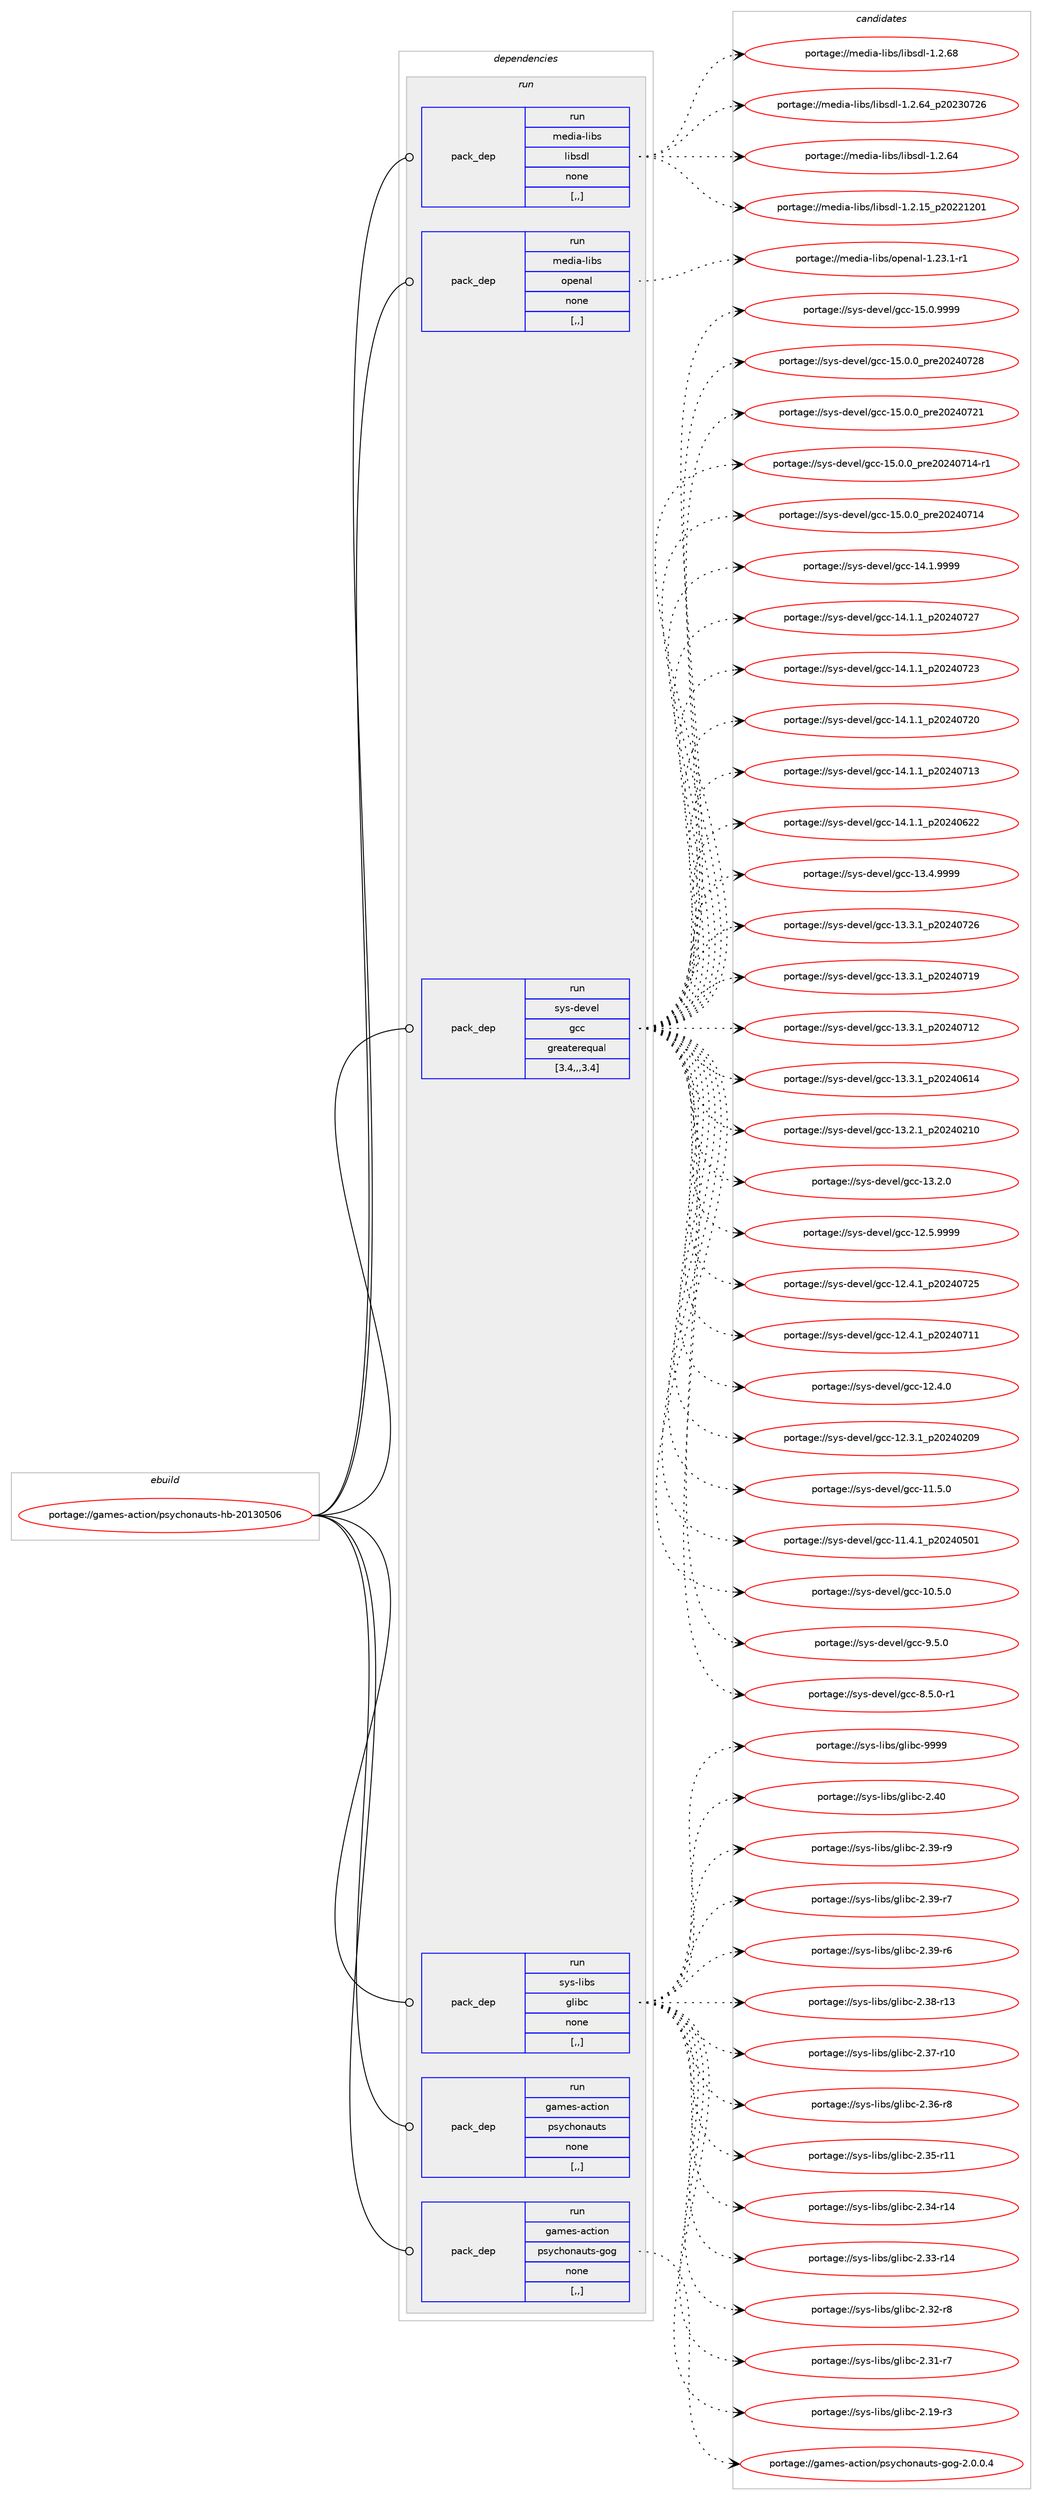 digraph prolog {

# *************
# Graph options
# *************

newrank=true;
concentrate=true;
compound=true;
graph [rankdir=LR,fontname=Helvetica,fontsize=10,ranksep=1.5];#, ranksep=2.5, nodesep=0.2];
edge  [arrowhead=vee];
node  [fontname=Helvetica,fontsize=10];

# **********
# The ebuild
# **********

subgraph cluster_leftcol {
color=gray;
label=<<i>ebuild</i>>;
id [label="portage://games-action/psychonauts-hb-20130506", color=red, width=4, href="../games-action/psychonauts-hb-20130506.svg"];
}

# ****************
# The dependencies
# ****************

subgraph cluster_midcol {
color=gray;
label=<<i>dependencies</i>>;
subgraph cluster_compile {
fillcolor="#eeeeee";
style=filled;
label=<<i>compile</i>>;
}
subgraph cluster_compileandrun {
fillcolor="#eeeeee";
style=filled;
label=<<i>compile and run</i>>;
}
subgraph cluster_run {
fillcolor="#eeeeee";
style=filled;
label=<<i>run</i>>;
subgraph pack159647 {
dependency223962 [label=<<TABLE BORDER="0" CELLBORDER="1" CELLSPACING="0" CELLPADDING="4" WIDTH="220"><TR><TD ROWSPAN="6" CELLPADDING="30">pack_dep</TD></TR><TR><TD WIDTH="110">run</TD></TR><TR><TD>media-libs</TD></TR><TR><TD>libsdl</TD></TR><TR><TD>none</TD></TR><TR><TD>[,,]</TD></TR></TABLE>>, shape=none, color=blue];
}
id:e -> dependency223962:w [weight=20,style="solid",arrowhead="odot"];
subgraph pack159648 {
dependency223963 [label=<<TABLE BORDER="0" CELLBORDER="1" CELLSPACING="0" CELLPADDING="4" WIDTH="220"><TR><TD ROWSPAN="6" CELLPADDING="30">pack_dep</TD></TR><TR><TD WIDTH="110">run</TD></TR><TR><TD>media-libs</TD></TR><TR><TD>openal</TD></TR><TR><TD>none</TD></TR><TR><TD>[,,]</TD></TR></TABLE>>, shape=none, color=blue];
}
id:e -> dependency223963:w [weight=20,style="solid",arrowhead="odot"];
subgraph pack159649 {
dependency223964 [label=<<TABLE BORDER="0" CELLBORDER="1" CELLSPACING="0" CELLPADDING="4" WIDTH="220"><TR><TD ROWSPAN="6" CELLPADDING="30">pack_dep</TD></TR><TR><TD WIDTH="110">run</TD></TR><TR><TD>sys-devel</TD></TR><TR><TD>gcc</TD></TR><TR><TD>greaterequal</TD></TR><TR><TD>[3.4,,,3.4]</TD></TR></TABLE>>, shape=none, color=blue];
}
id:e -> dependency223964:w [weight=20,style="solid",arrowhead="odot"];
subgraph pack159650 {
dependency223965 [label=<<TABLE BORDER="0" CELLBORDER="1" CELLSPACING="0" CELLPADDING="4" WIDTH="220"><TR><TD ROWSPAN="6" CELLPADDING="30">pack_dep</TD></TR><TR><TD WIDTH="110">run</TD></TR><TR><TD>sys-libs</TD></TR><TR><TD>glibc</TD></TR><TR><TD>none</TD></TR><TR><TD>[,,]</TD></TR></TABLE>>, shape=none, color=blue];
}
id:e -> dependency223965:w [weight=20,style="solid",arrowhead="odot"];
subgraph pack159651 {
dependency223966 [label=<<TABLE BORDER="0" CELLBORDER="1" CELLSPACING="0" CELLPADDING="4" WIDTH="220"><TR><TD ROWSPAN="6" CELLPADDING="30">pack_dep</TD></TR><TR><TD WIDTH="110">run</TD></TR><TR><TD>games-action</TD></TR><TR><TD>psychonauts</TD></TR><TR><TD>none</TD></TR><TR><TD>[,,]</TD></TR></TABLE>>, shape=none, color=blue];
}
id:e -> dependency223966:w [weight=20,style="solid",arrowhead="odot"];
subgraph pack159652 {
dependency223967 [label=<<TABLE BORDER="0" CELLBORDER="1" CELLSPACING="0" CELLPADDING="4" WIDTH="220"><TR><TD ROWSPAN="6" CELLPADDING="30">pack_dep</TD></TR><TR><TD WIDTH="110">run</TD></TR><TR><TD>games-action</TD></TR><TR><TD>psychonauts-gog</TD></TR><TR><TD>none</TD></TR><TR><TD>[,,]</TD></TR></TABLE>>, shape=none, color=blue];
}
id:e -> dependency223967:w [weight=20,style="solid",arrowhead="odot"];
}
}

# **************
# The candidates
# **************

subgraph cluster_choices {
rank=same;
color=gray;
label=<<i>candidates</i>>;

subgraph choice159647 {
color=black;
nodesep=1;
choice109101100105974510810598115471081059811510010845494650465456 [label="portage://media-libs/libsdl-1.2.68", color=red, width=4,href="../media-libs/libsdl-1.2.68.svg"];
choice109101100105974510810598115471081059811510010845494650465452951125048505148555054 [label="portage://media-libs/libsdl-1.2.64_p20230726", color=red, width=4,href="../media-libs/libsdl-1.2.64_p20230726.svg"];
choice109101100105974510810598115471081059811510010845494650465452 [label="portage://media-libs/libsdl-1.2.64", color=red, width=4,href="../media-libs/libsdl-1.2.64.svg"];
choice109101100105974510810598115471081059811510010845494650464953951125048505049504849 [label="portage://media-libs/libsdl-1.2.15_p20221201", color=red, width=4,href="../media-libs/libsdl-1.2.15_p20221201.svg"];
dependency223962:e -> choice109101100105974510810598115471081059811510010845494650465456:w [style=dotted,weight="100"];
dependency223962:e -> choice109101100105974510810598115471081059811510010845494650465452951125048505148555054:w [style=dotted,weight="100"];
dependency223962:e -> choice109101100105974510810598115471081059811510010845494650465452:w [style=dotted,weight="100"];
dependency223962:e -> choice109101100105974510810598115471081059811510010845494650464953951125048505049504849:w [style=dotted,weight="100"];
}
subgraph choice159648 {
color=black;
nodesep=1;
choice1091011001059745108105981154711111210111097108454946505146494511449 [label="portage://media-libs/openal-1.23.1-r1", color=red, width=4,href="../media-libs/openal-1.23.1-r1.svg"];
dependency223963:e -> choice1091011001059745108105981154711111210111097108454946505146494511449:w [style=dotted,weight="100"];
}
subgraph choice159649 {
color=black;
nodesep=1;
choice1151211154510010111810110847103999945495346484657575757 [label="portage://sys-devel/gcc-15.0.9999", color=red, width=4,href="../sys-devel/gcc-15.0.9999.svg"];
choice1151211154510010111810110847103999945495346484648951121141015048505248555056 [label="portage://sys-devel/gcc-15.0.0_pre20240728", color=red, width=4,href="../sys-devel/gcc-15.0.0_pre20240728.svg"];
choice1151211154510010111810110847103999945495346484648951121141015048505248555049 [label="portage://sys-devel/gcc-15.0.0_pre20240721", color=red, width=4,href="../sys-devel/gcc-15.0.0_pre20240721.svg"];
choice11512111545100101118101108471039999454953464846489511211410150485052485549524511449 [label="portage://sys-devel/gcc-15.0.0_pre20240714-r1", color=red, width=4,href="../sys-devel/gcc-15.0.0_pre20240714-r1.svg"];
choice1151211154510010111810110847103999945495346484648951121141015048505248554952 [label="portage://sys-devel/gcc-15.0.0_pre20240714", color=red, width=4,href="../sys-devel/gcc-15.0.0_pre20240714.svg"];
choice1151211154510010111810110847103999945495246494657575757 [label="portage://sys-devel/gcc-14.1.9999", color=red, width=4,href="../sys-devel/gcc-14.1.9999.svg"];
choice1151211154510010111810110847103999945495246494649951125048505248555055 [label="portage://sys-devel/gcc-14.1.1_p20240727", color=red, width=4,href="../sys-devel/gcc-14.1.1_p20240727.svg"];
choice1151211154510010111810110847103999945495246494649951125048505248555051 [label="portage://sys-devel/gcc-14.1.1_p20240723", color=red, width=4,href="../sys-devel/gcc-14.1.1_p20240723.svg"];
choice1151211154510010111810110847103999945495246494649951125048505248555048 [label="portage://sys-devel/gcc-14.1.1_p20240720", color=red, width=4,href="../sys-devel/gcc-14.1.1_p20240720.svg"];
choice1151211154510010111810110847103999945495246494649951125048505248554951 [label="portage://sys-devel/gcc-14.1.1_p20240713", color=red, width=4,href="../sys-devel/gcc-14.1.1_p20240713.svg"];
choice1151211154510010111810110847103999945495246494649951125048505248545050 [label="portage://sys-devel/gcc-14.1.1_p20240622", color=red, width=4,href="../sys-devel/gcc-14.1.1_p20240622.svg"];
choice1151211154510010111810110847103999945495146524657575757 [label="portage://sys-devel/gcc-13.4.9999", color=red, width=4,href="../sys-devel/gcc-13.4.9999.svg"];
choice1151211154510010111810110847103999945495146514649951125048505248555054 [label="portage://sys-devel/gcc-13.3.1_p20240726", color=red, width=4,href="../sys-devel/gcc-13.3.1_p20240726.svg"];
choice1151211154510010111810110847103999945495146514649951125048505248554957 [label="portage://sys-devel/gcc-13.3.1_p20240719", color=red, width=4,href="../sys-devel/gcc-13.3.1_p20240719.svg"];
choice1151211154510010111810110847103999945495146514649951125048505248554950 [label="portage://sys-devel/gcc-13.3.1_p20240712", color=red, width=4,href="../sys-devel/gcc-13.3.1_p20240712.svg"];
choice1151211154510010111810110847103999945495146514649951125048505248544952 [label="portage://sys-devel/gcc-13.3.1_p20240614", color=red, width=4,href="../sys-devel/gcc-13.3.1_p20240614.svg"];
choice1151211154510010111810110847103999945495146504649951125048505248504948 [label="portage://sys-devel/gcc-13.2.1_p20240210", color=red, width=4,href="../sys-devel/gcc-13.2.1_p20240210.svg"];
choice1151211154510010111810110847103999945495146504648 [label="portage://sys-devel/gcc-13.2.0", color=red, width=4,href="../sys-devel/gcc-13.2.0.svg"];
choice1151211154510010111810110847103999945495046534657575757 [label="portage://sys-devel/gcc-12.5.9999", color=red, width=4,href="../sys-devel/gcc-12.5.9999.svg"];
choice1151211154510010111810110847103999945495046524649951125048505248555053 [label="portage://sys-devel/gcc-12.4.1_p20240725", color=red, width=4,href="../sys-devel/gcc-12.4.1_p20240725.svg"];
choice1151211154510010111810110847103999945495046524649951125048505248554949 [label="portage://sys-devel/gcc-12.4.1_p20240711", color=red, width=4,href="../sys-devel/gcc-12.4.1_p20240711.svg"];
choice1151211154510010111810110847103999945495046524648 [label="portage://sys-devel/gcc-12.4.0", color=red, width=4,href="../sys-devel/gcc-12.4.0.svg"];
choice1151211154510010111810110847103999945495046514649951125048505248504857 [label="portage://sys-devel/gcc-12.3.1_p20240209", color=red, width=4,href="../sys-devel/gcc-12.3.1_p20240209.svg"];
choice1151211154510010111810110847103999945494946534648 [label="portage://sys-devel/gcc-11.5.0", color=red, width=4,href="../sys-devel/gcc-11.5.0.svg"];
choice1151211154510010111810110847103999945494946524649951125048505248534849 [label="portage://sys-devel/gcc-11.4.1_p20240501", color=red, width=4,href="../sys-devel/gcc-11.4.1_p20240501.svg"];
choice1151211154510010111810110847103999945494846534648 [label="portage://sys-devel/gcc-10.5.0", color=red, width=4,href="../sys-devel/gcc-10.5.0.svg"];
choice11512111545100101118101108471039999455746534648 [label="portage://sys-devel/gcc-9.5.0", color=red, width=4,href="../sys-devel/gcc-9.5.0.svg"];
choice115121115451001011181011084710399994556465346484511449 [label="portage://sys-devel/gcc-8.5.0-r1", color=red, width=4,href="../sys-devel/gcc-8.5.0-r1.svg"];
dependency223964:e -> choice1151211154510010111810110847103999945495346484657575757:w [style=dotted,weight="100"];
dependency223964:e -> choice1151211154510010111810110847103999945495346484648951121141015048505248555056:w [style=dotted,weight="100"];
dependency223964:e -> choice1151211154510010111810110847103999945495346484648951121141015048505248555049:w [style=dotted,weight="100"];
dependency223964:e -> choice11512111545100101118101108471039999454953464846489511211410150485052485549524511449:w [style=dotted,weight="100"];
dependency223964:e -> choice1151211154510010111810110847103999945495346484648951121141015048505248554952:w [style=dotted,weight="100"];
dependency223964:e -> choice1151211154510010111810110847103999945495246494657575757:w [style=dotted,weight="100"];
dependency223964:e -> choice1151211154510010111810110847103999945495246494649951125048505248555055:w [style=dotted,weight="100"];
dependency223964:e -> choice1151211154510010111810110847103999945495246494649951125048505248555051:w [style=dotted,weight="100"];
dependency223964:e -> choice1151211154510010111810110847103999945495246494649951125048505248555048:w [style=dotted,weight="100"];
dependency223964:e -> choice1151211154510010111810110847103999945495246494649951125048505248554951:w [style=dotted,weight="100"];
dependency223964:e -> choice1151211154510010111810110847103999945495246494649951125048505248545050:w [style=dotted,weight="100"];
dependency223964:e -> choice1151211154510010111810110847103999945495146524657575757:w [style=dotted,weight="100"];
dependency223964:e -> choice1151211154510010111810110847103999945495146514649951125048505248555054:w [style=dotted,weight="100"];
dependency223964:e -> choice1151211154510010111810110847103999945495146514649951125048505248554957:w [style=dotted,weight="100"];
dependency223964:e -> choice1151211154510010111810110847103999945495146514649951125048505248554950:w [style=dotted,weight="100"];
dependency223964:e -> choice1151211154510010111810110847103999945495146514649951125048505248544952:w [style=dotted,weight="100"];
dependency223964:e -> choice1151211154510010111810110847103999945495146504649951125048505248504948:w [style=dotted,weight="100"];
dependency223964:e -> choice1151211154510010111810110847103999945495146504648:w [style=dotted,weight="100"];
dependency223964:e -> choice1151211154510010111810110847103999945495046534657575757:w [style=dotted,weight="100"];
dependency223964:e -> choice1151211154510010111810110847103999945495046524649951125048505248555053:w [style=dotted,weight="100"];
dependency223964:e -> choice1151211154510010111810110847103999945495046524649951125048505248554949:w [style=dotted,weight="100"];
dependency223964:e -> choice1151211154510010111810110847103999945495046524648:w [style=dotted,weight="100"];
dependency223964:e -> choice1151211154510010111810110847103999945495046514649951125048505248504857:w [style=dotted,weight="100"];
dependency223964:e -> choice1151211154510010111810110847103999945494946534648:w [style=dotted,weight="100"];
dependency223964:e -> choice1151211154510010111810110847103999945494946524649951125048505248534849:w [style=dotted,weight="100"];
dependency223964:e -> choice1151211154510010111810110847103999945494846534648:w [style=dotted,weight="100"];
dependency223964:e -> choice11512111545100101118101108471039999455746534648:w [style=dotted,weight="100"];
dependency223964:e -> choice115121115451001011181011084710399994556465346484511449:w [style=dotted,weight="100"];
}
subgraph choice159650 {
color=black;
nodesep=1;
choice11512111545108105981154710310810598994557575757 [label="portage://sys-libs/glibc-9999", color=red, width=4,href="../sys-libs/glibc-9999.svg"];
choice11512111545108105981154710310810598994550465248 [label="portage://sys-libs/glibc-2.40", color=red, width=4,href="../sys-libs/glibc-2.40.svg"];
choice115121115451081059811547103108105989945504651574511457 [label="portage://sys-libs/glibc-2.39-r9", color=red, width=4,href="../sys-libs/glibc-2.39-r9.svg"];
choice115121115451081059811547103108105989945504651574511455 [label="portage://sys-libs/glibc-2.39-r7", color=red, width=4,href="../sys-libs/glibc-2.39-r7.svg"];
choice115121115451081059811547103108105989945504651574511454 [label="portage://sys-libs/glibc-2.39-r6", color=red, width=4,href="../sys-libs/glibc-2.39-r6.svg"];
choice11512111545108105981154710310810598994550465156451144951 [label="portage://sys-libs/glibc-2.38-r13", color=red, width=4,href="../sys-libs/glibc-2.38-r13.svg"];
choice11512111545108105981154710310810598994550465155451144948 [label="portage://sys-libs/glibc-2.37-r10", color=red, width=4,href="../sys-libs/glibc-2.37-r10.svg"];
choice115121115451081059811547103108105989945504651544511456 [label="portage://sys-libs/glibc-2.36-r8", color=red, width=4,href="../sys-libs/glibc-2.36-r8.svg"];
choice11512111545108105981154710310810598994550465153451144949 [label="portage://sys-libs/glibc-2.35-r11", color=red, width=4,href="../sys-libs/glibc-2.35-r11.svg"];
choice11512111545108105981154710310810598994550465152451144952 [label="portage://sys-libs/glibc-2.34-r14", color=red, width=4,href="../sys-libs/glibc-2.34-r14.svg"];
choice11512111545108105981154710310810598994550465151451144952 [label="portage://sys-libs/glibc-2.33-r14", color=red, width=4,href="../sys-libs/glibc-2.33-r14.svg"];
choice115121115451081059811547103108105989945504651504511456 [label="portage://sys-libs/glibc-2.32-r8", color=red, width=4,href="../sys-libs/glibc-2.32-r8.svg"];
choice115121115451081059811547103108105989945504651494511455 [label="portage://sys-libs/glibc-2.31-r7", color=red, width=4,href="../sys-libs/glibc-2.31-r7.svg"];
choice115121115451081059811547103108105989945504649574511451 [label="portage://sys-libs/glibc-2.19-r3", color=red, width=4,href="../sys-libs/glibc-2.19-r3.svg"];
dependency223965:e -> choice11512111545108105981154710310810598994557575757:w [style=dotted,weight="100"];
dependency223965:e -> choice11512111545108105981154710310810598994550465248:w [style=dotted,weight="100"];
dependency223965:e -> choice115121115451081059811547103108105989945504651574511457:w [style=dotted,weight="100"];
dependency223965:e -> choice115121115451081059811547103108105989945504651574511455:w [style=dotted,weight="100"];
dependency223965:e -> choice115121115451081059811547103108105989945504651574511454:w [style=dotted,weight="100"];
dependency223965:e -> choice11512111545108105981154710310810598994550465156451144951:w [style=dotted,weight="100"];
dependency223965:e -> choice11512111545108105981154710310810598994550465155451144948:w [style=dotted,weight="100"];
dependency223965:e -> choice115121115451081059811547103108105989945504651544511456:w [style=dotted,weight="100"];
dependency223965:e -> choice11512111545108105981154710310810598994550465153451144949:w [style=dotted,weight="100"];
dependency223965:e -> choice11512111545108105981154710310810598994550465152451144952:w [style=dotted,weight="100"];
dependency223965:e -> choice11512111545108105981154710310810598994550465151451144952:w [style=dotted,weight="100"];
dependency223965:e -> choice115121115451081059811547103108105989945504651504511456:w [style=dotted,weight="100"];
dependency223965:e -> choice115121115451081059811547103108105989945504651494511455:w [style=dotted,weight="100"];
dependency223965:e -> choice115121115451081059811547103108105989945504649574511451:w [style=dotted,weight="100"];
}
subgraph choice159651 {
color=black;
nodesep=1;
}
subgraph choice159652 {
color=black;
nodesep=1;
choice10397109101115459799116105111110471121151219910411111097117116115451031111034550464846484652 [label="portage://games-action/psychonauts-gog-2.0.0.4", color=red, width=4,href="../games-action/psychonauts-gog-2.0.0.4.svg"];
dependency223967:e -> choice10397109101115459799116105111110471121151219910411111097117116115451031111034550464846484652:w [style=dotted,weight="100"];
}
}

}
